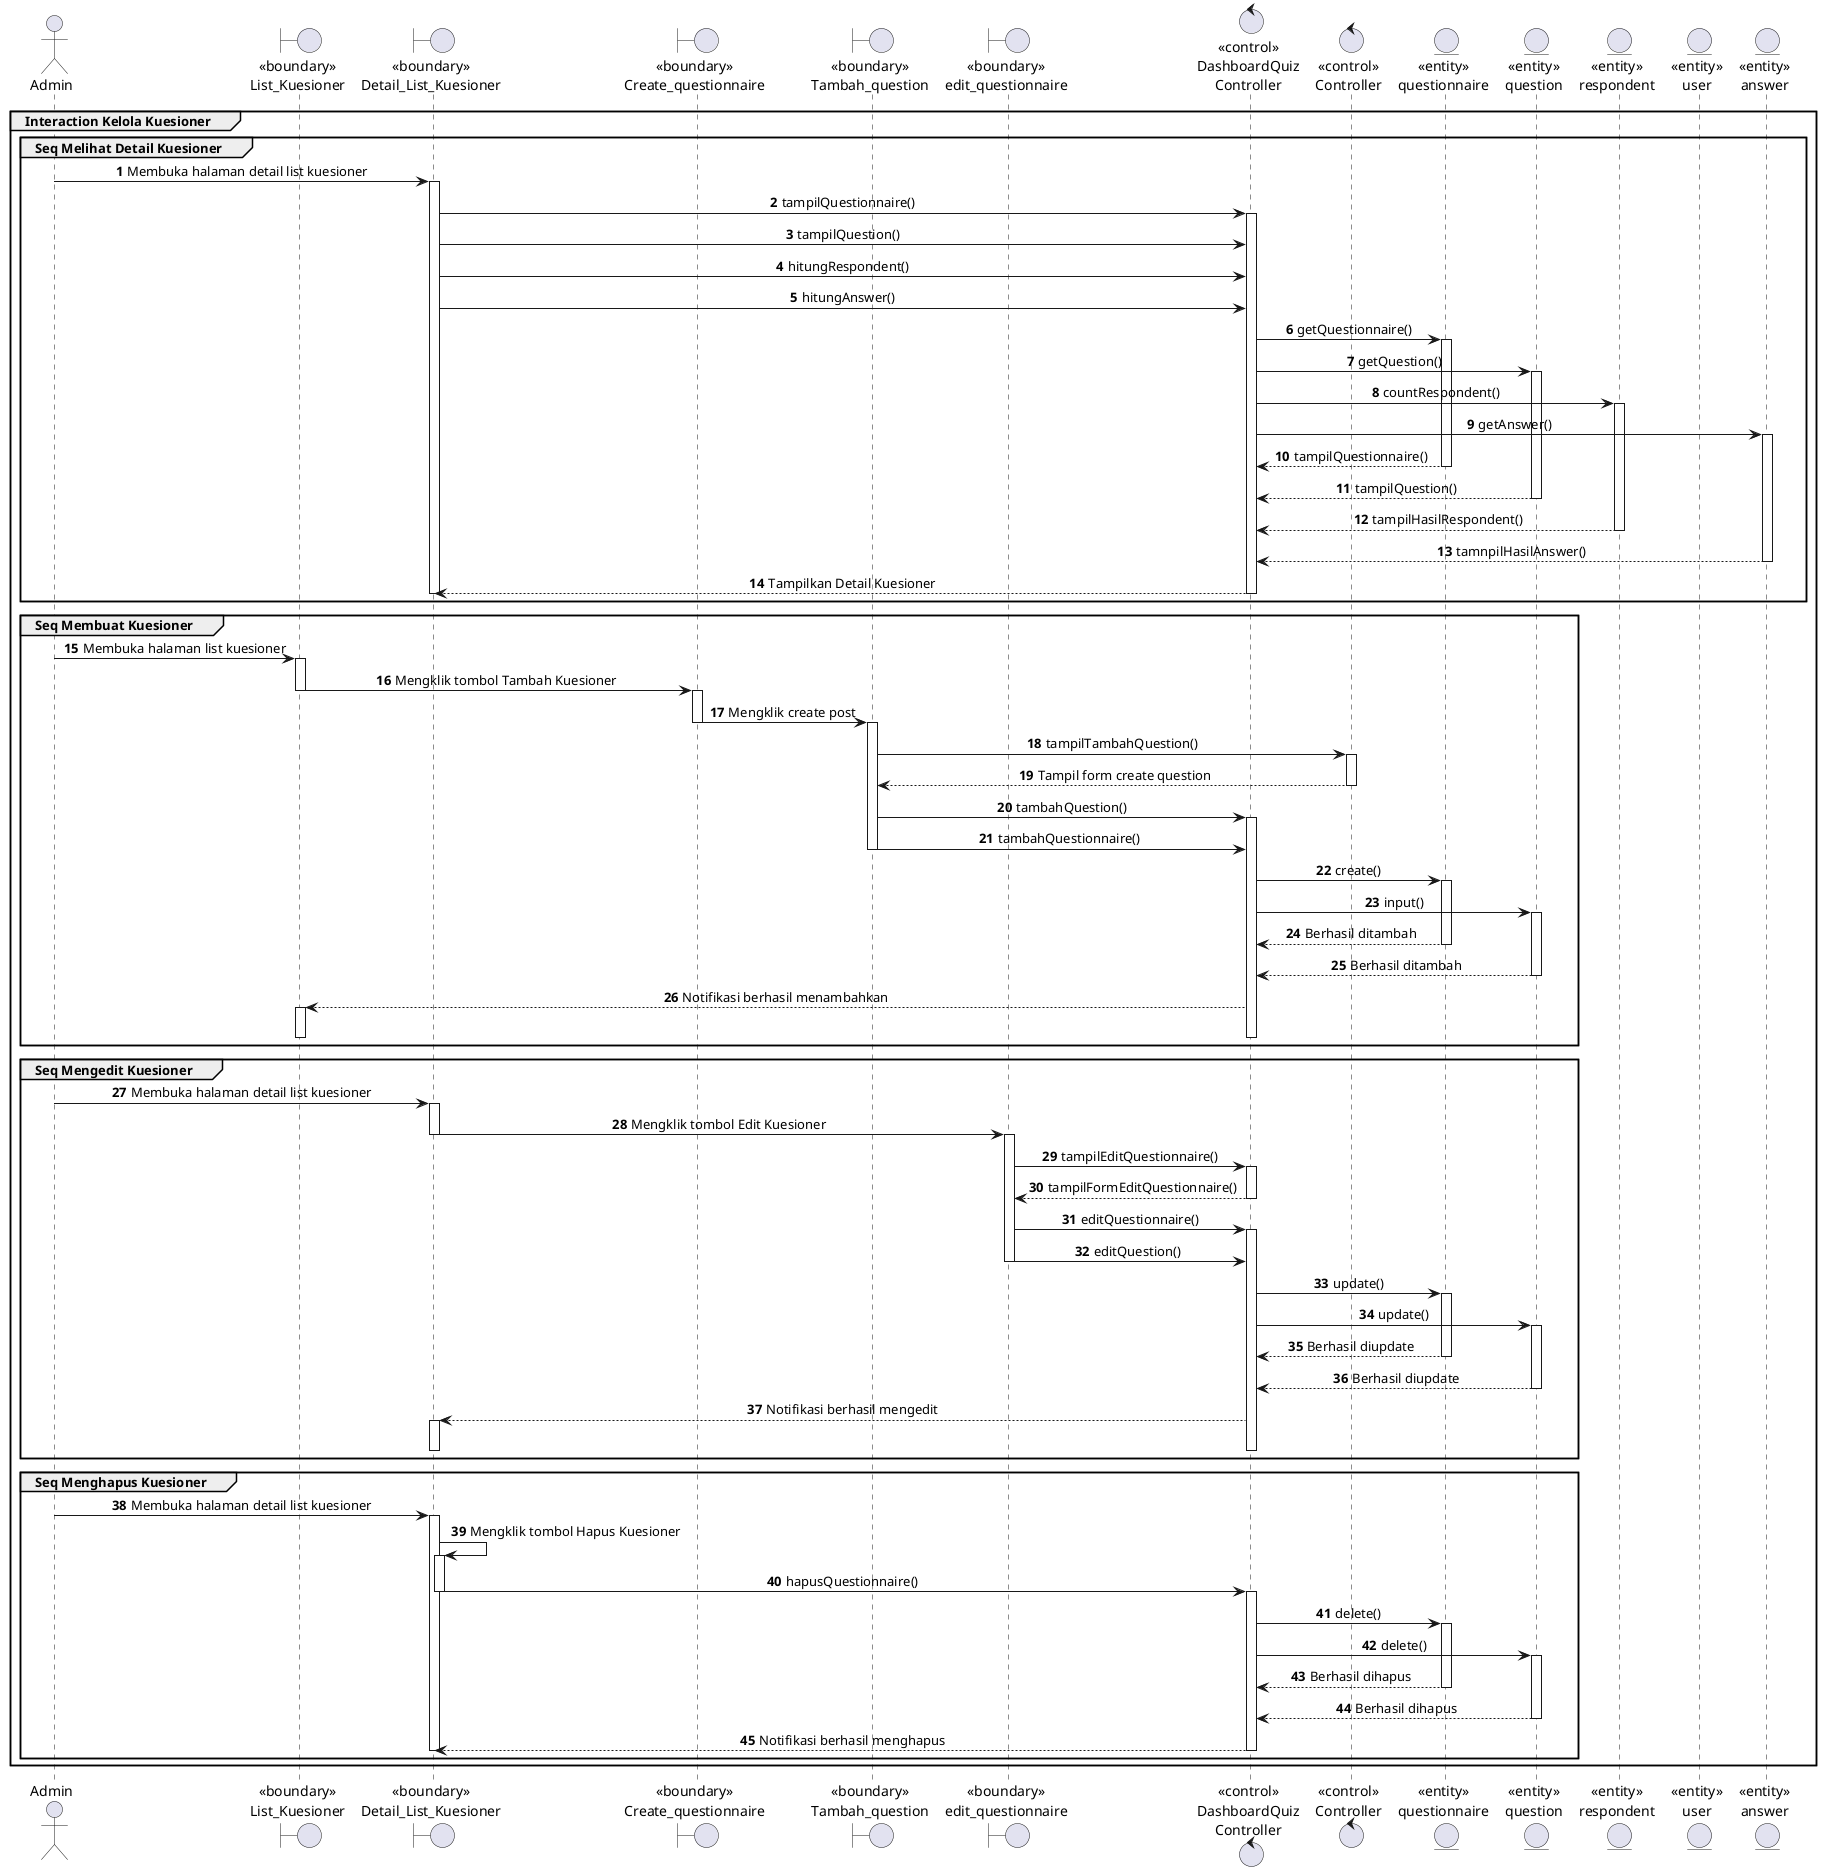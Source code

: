 @startuml Interaction Kelola Data
autonumber
' skinparam style strictuml
skinparam SequenceMessageAlignment center
group Interaction Kelola Kuesioner

    actor Admin 
    boundary "<<boundary>>\nList_Kuesioner" as list
    boundary "<<boundary>>\nDetail_List_Kuesioner" as dlist
    boundary "<<boundary>>\nCreate_questionnaire" as tquestionnaire
    boundary "<<boundary>>\nTambah_question" as tquestion
    boundary "<<boundary>>\nedit_questionnaire" as equestionnaire
    control "<<control>>\nDashboardQuiz\nController" as dqcontrol
    control "<<control>>\nController" as control
    entity "<<entity>>\nquestionnaire" as questioner
    entity "<<entity>>\nquestion" as question
    entity "<<entity>>\nrespondent" as respondent
    entity "<<entity>>\nuser" as admin
    entity "<<entity>>\nanswer" as answer

    ' group Seq Menampilkan List Kuesioner
    '     Admin->list:Membuka halaman list kuesioner
    '     activate list
    '         list-> dqcontrol: tampilQuestionnaire()
    '         activate dqcontrol
    '             list-> dqcontrol: hitungRespondent()
    '             list-> dqcontrol: hitungQuestion()

    '             dqcontrol-> questioner: getQuestionnaire()
    '             activate questioner
    '                 dqcontrol-> question:   countQuestion()
    '             activate question
    '                 dqcontrol-> respondent: countRespondent()
    '             activate respondent

    '                 questioner--> dqcontrol: tampilListQuestionnaire()
    '             deactivate questioner
    '                 question--> dqcontrol: tampilHasilQuestion() 
    '             deactivate question
    '                 respondent--> dqcontrol: tampilHasilRespondent() 
    '             deactivate respondent
    '             dqcontrol--> list: Tampilkan List Kuesioner
    '         deactivate dqcontrol
    '     deactivate list
    ' end

    group Seq Melihat Detail Kuesioner
        Admin-> dlist: Membuka halaman detail list kuesioner
        activate dlist
            dlist-> dqcontrol: tampilQuestionnaire()
                activate dqcontrol
                dlist-> dqcontrol: tampilQuestion()
                dlist-> dqcontrol: hitungRespondent()
                dlist-> dqcontrol: hitungAnswer()
                
                
                dqcontrol-> questioner: getQuestionnaire()
                activate questioner
                dqcontrol-> question: getQuestion()
                activate question
                dqcontrol-> respondent: countRespondent()
                activate respondent
                dqcontrol-> answer: getAnswer()
                activate answer

                questioner--> dqcontrol: tampilQuestionnaire()
                deactivate questioner
                question--> dqcontrol: tampilQuestion()
                deactivate question
                respondent--> dqcontrol: tampilHasilRespondent()
                deactivate respondent
                answer--> dqcontrol: tamnpilHasilAnswer()
                deactivate answer

                dqcontrol--> dlist: Tampilkan Detail Kuesioner
                deactivate dqcontrol
        deactivate dlist
        
    end

    group Seq Membuat Kuesioner
        Admin-> list: Membuka halaman list kuesioner
        activate list
            list-> tquestionnaire: Mengklik tombol Tambah Kuesioner
        deactivate list

        activate tquestionnaire
            tquestionnaire-> tquestion: Mengklik create post
        deactivate tquestionnaire

        activate tquestion
            tquestion-> control: tampilTambahQuestion()
            activate control
                control--> tquestion: Tampil form create question
            deactivate control
            tquestion-> dqcontrol: tambahQuestion()
            activate dqcontrol
            tquestion-> dqcontrol: tambahQuestionnaire()
        deactivate tquestion
        dqcontrol-> questioner: create()
        activate questioner
        dqcontrol-> question: input()
        activate question
        questioner--> dqcontrol: Berhasil ditambah
        deactivate questioner
        question--> dqcontrol: Berhasil ditambah
        deactivate question
        dqcontrol--> list: Notifikasi berhasil menambahkan
        activate list
        deactivate list
        deactivate dqcontrol
    end
    
    group Seq Mengedit Kuesioner
        Admin->dlist: Membuka halaman detail list kuesioner
        activate dlist
            dlist-> equestionnaire: Mengklik tombol Edit Kuesioner
        deactivate dlist
        activate equestionnaire
        equestionnaire-> dqcontrol: tampilEditQuestionnaire()
            activate dqcontrol
                dqcontrol--> equestionnaire: tampilFormEditQuestionnaire()
            deactivate dqcontrol
        equestionnaire-> dqcontrol: editQuestionnaire()
        activate dqcontrol
        equestionnaire-> dqcontrol: editQuestion()
        deactivate equestionnaire
        dqcontrol-> questioner: update()
        activate questioner
        dqcontrol-> question: update()
        activate question
        questioner--> dqcontrol: Berhasil diupdate
        deactivate questioner
        question--> dqcontrol: Berhasil diupdate
        deactivate question
        dqcontrol--> dlist: Notifikasi berhasil mengedit
        activate dlist
        deactivate dlist
        deactivate dqcontrol
    end

    group Seq Menghapus Kuesioner
        Admin-> dlist: Membuka halaman detail list kuesioner
        activate dlist
                dlist-> dlist: Mengklik tombol Hapus Kuesioner
            activate dlist
                dlist-> dqcontrol: hapusQuestionnaire()
            deactivate dlist
            
            activate dqcontrol
                dqcontrol-> questioner: delete()
            activate questioner
                dqcontrol-> question: delete()
            activate question
                questioner--> dqcontrol: Berhasil dihapus
            deactivate questioner
                question--> dqcontrol: Berhasil dihapus
            deactivate question
                dqcontrol--> dlist: Notifikasi berhasil menghapus
            deactivate dqcontrol
        deactivate dlist
    end
end
@enduml